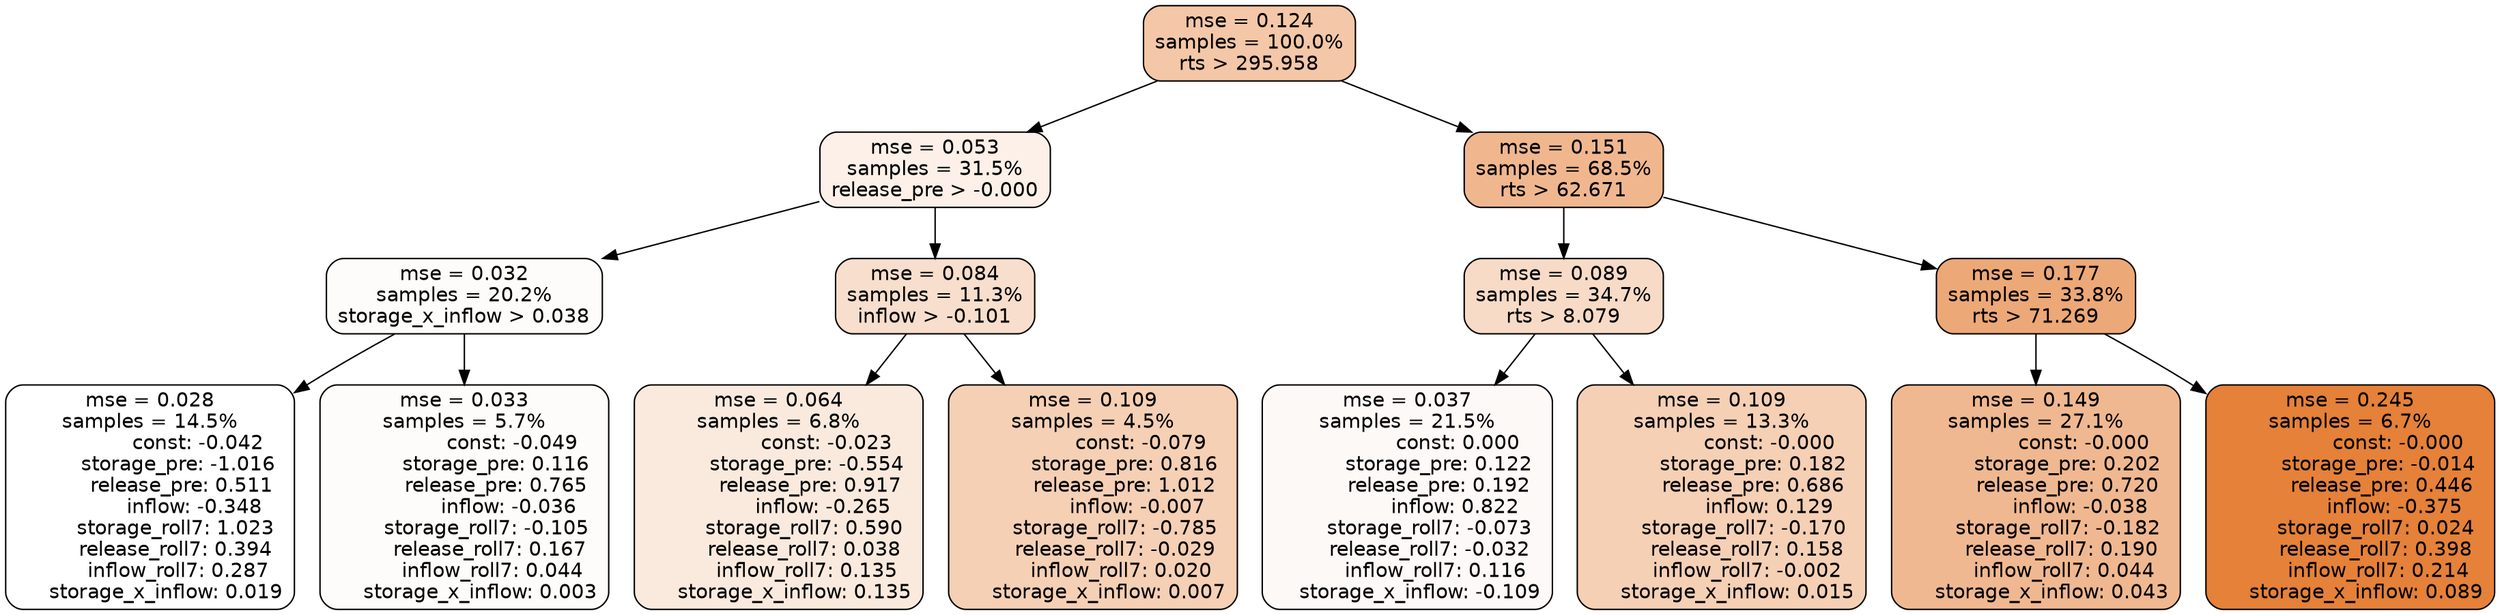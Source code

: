 digraph tree {
node [shape=rectangle, style="filled, rounded", color="black", fontname=helvetica] ;
edge [fontname=helvetica] ;
	"0" [label="mse = 0.124
samples = 100.0%
rts > 295.958", fillcolor="#f3c7a7"]
	"8" [label="mse = 0.053
samples = 31.5%
release_pre > -0.000", fillcolor="#fcf0e8"]
	"1" [label="mse = 0.151
samples = 68.5%
rts > 62.671", fillcolor="#f0b78f"]
	"9" [label="mse = 0.032
samples = 20.2%
storage_x_inflow > 0.038", fillcolor="#fefcfb"]
	"12" [label="mse = 0.084
samples = 11.3%
inflow > -0.101", fillcolor="#f8decc"]
	"2" [label="mse = 0.089
samples = 34.7%
rts > 8.079", fillcolor="#f7dbc7"]
	"5" [label="mse = 0.177
samples = 33.8%
rts > 71.269", fillcolor="#eda877"]
	"10" [label="mse = 0.028
samples = 14.5%
               const: -0.042
         storage_pre: -1.016
          release_pre: 0.511
              inflow: -0.348
        storage_roll7: 1.023
        release_roll7: 0.394
         inflow_roll7: 0.287
     storage_x_inflow: 0.019", fillcolor="#ffffff"]
	"11" [label="mse = 0.033
samples = 5.7%
               const: -0.049
          storage_pre: 0.116
          release_pre: 0.765
              inflow: -0.036
       storage_roll7: -0.105
        release_roll7: 0.167
         inflow_roll7: 0.044
     storage_x_inflow: 0.003", fillcolor="#fefcfa"]
	"13" [label="mse = 0.064
samples = 6.8%
               const: -0.023
         storage_pre: -0.554
          release_pre: 0.917
              inflow: -0.265
        storage_roll7: 0.590
        release_roll7: 0.038
         inflow_roll7: 0.135
     storage_x_inflow: 0.135", fillcolor="#faeade"]
	"14" [label="mse = 0.109
samples = 4.5%
               const: -0.079
          storage_pre: 0.816
          release_pre: 1.012
              inflow: -0.007
       storage_roll7: -0.785
       release_roll7: -0.029
         inflow_roll7: 0.020
     storage_x_inflow: 0.007", fillcolor="#f5d0b5"]
	"3" [label="mse = 0.037
samples = 21.5%
                const: 0.000
          storage_pre: 0.122
          release_pre: 0.192
               inflow: 0.822
       storage_roll7: -0.073
       release_roll7: -0.032
         inflow_roll7: 0.116
    storage_x_inflow: -0.109", fillcolor="#fdf9f7"]
	"4" [label="mse = 0.109
samples = 13.3%
               const: -0.000
          storage_pre: 0.182
          release_pre: 0.686
               inflow: 0.129
       storage_roll7: -0.170
        release_roll7: 0.158
        inflow_roll7: -0.002
     storage_x_inflow: 0.015", fillcolor="#f5d0b5"]
	"7" [label="mse = 0.149
samples = 27.1%
               const: -0.000
          storage_pre: 0.202
          release_pre: 0.720
              inflow: -0.038
       storage_roll7: -0.182
        release_roll7: 0.190
         inflow_roll7: 0.044
     storage_x_inflow: 0.043", fillcolor="#f0b890"]
	"6" [label="mse = 0.245
samples = 6.7%
               const: -0.000
         storage_pre: -0.014
          release_pre: 0.446
              inflow: -0.375
        storage_roll7: 0.024
        release_roll7: 0.398
         inflow_roll7: 0.214
     storage_x_inflow: 0.089", fillcolor="#e58139"]

	"0" -> "1"
	"0" -> "8"
	"8" -> "9"
	"8" -> "12"
	"1" -> "2"
	"1" -> "5"
	"9" -> "10"
	"9" -> "11"
	"12" -> "13"
	"12" -> "14"
	"2" -> "3"
	"2" -> "4"
	"5" -> "6"
	"5" -> "7"
}